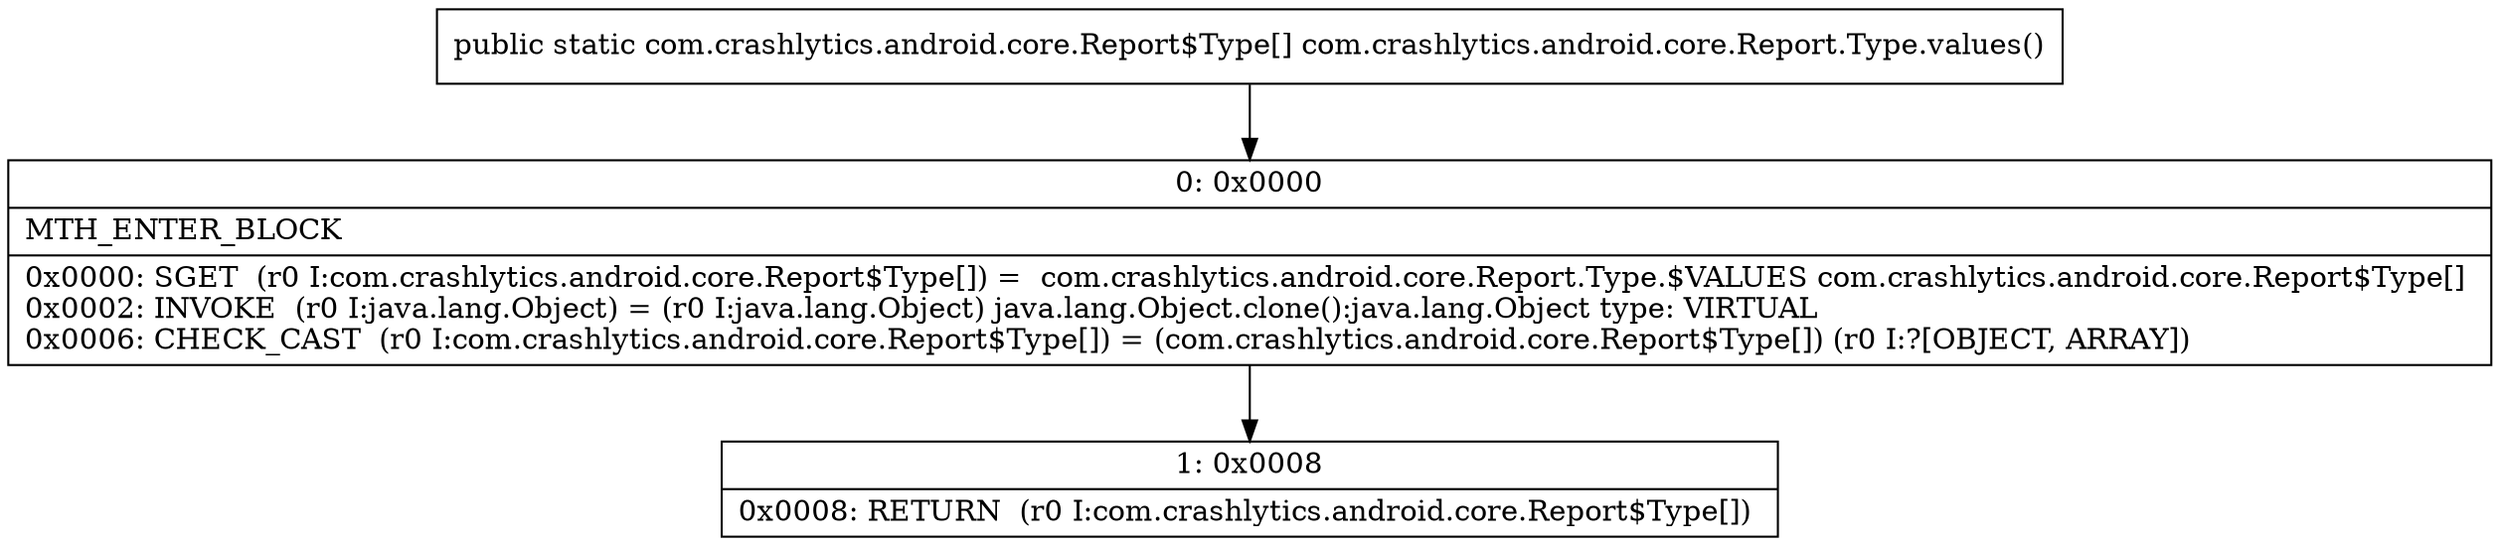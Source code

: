 digraph "CFG forcom.crashlytics.android.core.Report.Type.values()[Lcom\/crashlytics\/android\/core\/Report$Type;" {
Node_0 [shape=record,label="{0\:\ 0x0000|MTH_ENTER_BLOCK\l|0x0000: SGET  (r0 I:com.crashlytics.android.core.Report$Type[]) =  com.crashlytics.android.core.Report.Type.$VALUES com.crashlytics.android.core.Report$Type[] \l0x0002: INVOKE  (r0 I:java.lang.Object) = (r0 I:java.lang.Object) java.lang.Object.clone():java.lang.Object type: VIRTUAL \l0x0006: CHECK_CAST  (r0 I:com.crashlytics.android.core.Report$Type[]) = (com.crashlytics.android.core.Report$Type[]) (r0 I:?[OBJECT, ARRAY]) \l}"];
Node_1 [shape=record,label="{1\:\ 0x0008|0x0008: RETURN  (r0 I:com.crashlytics.android.core.Report$Type[]) \l}"];
MethodNode[shape=record,label="{public static com.crashlytics.android.core.Report$Type[] com.crashlytics.android.core.Report.Type.values() }"];
MethodNode -> Node_0;
Node_0 -> Node_1;
}

